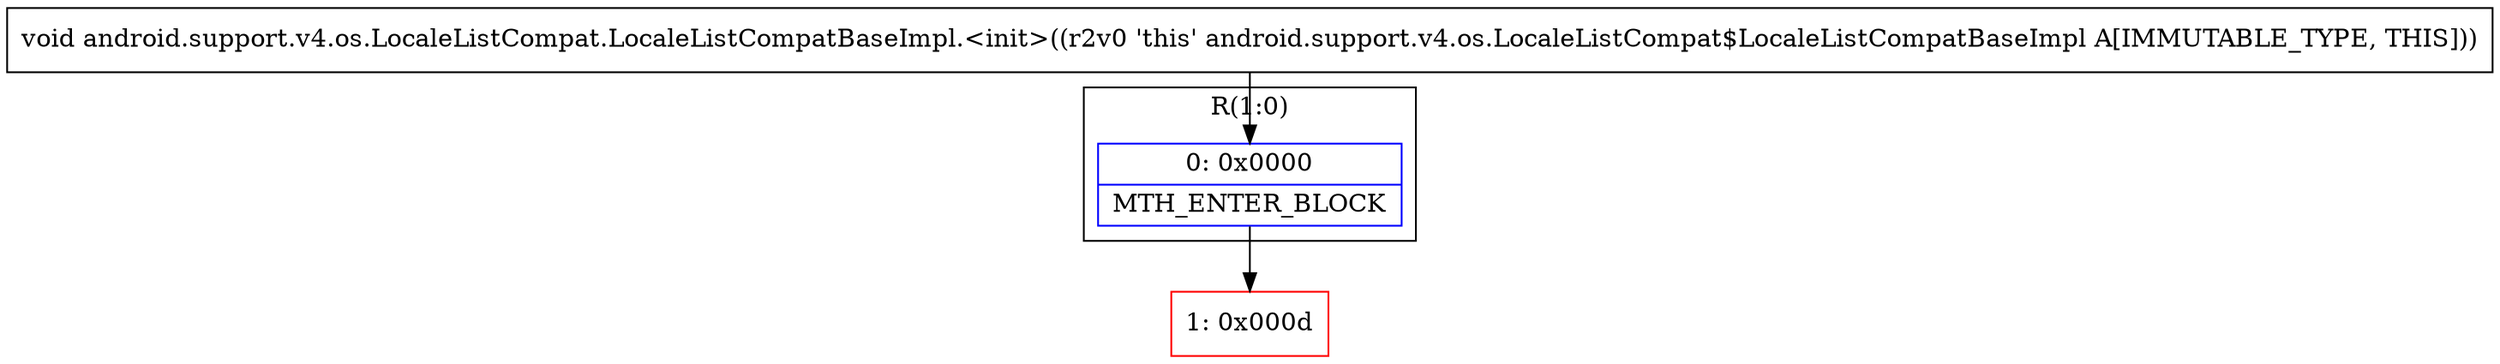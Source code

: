 digraph "CFG forandroid.support.v4.os.LocaleListCompat.LocaleListCompatBaseImpl.\<init\>()V" {
subgraph cluster_Region_1706376055 {
label = "R(1:0)";
node [shape=record,color=blue];
Node_0 [shape=record,label="{0\:\ 0x0000|MTH_ENTER_BLOCK\l}"];
}
Node_1 [shape=record,color=red,label="{1\:\ 0x000d}"];
MethodNode[shape=record,label="{void android.support.v4.os.LocaleListCompat.LocaleListCompatBaseImpl.\<init\>((r2v0 'this' android.support.v4.os.LocaleListCompat$LocaleListCompatBaseImpl A[IMMUTABLE_TYPE, THIS])) }"];
MethodNode -> Node_0;
Node_0 -> Node_1;
}

